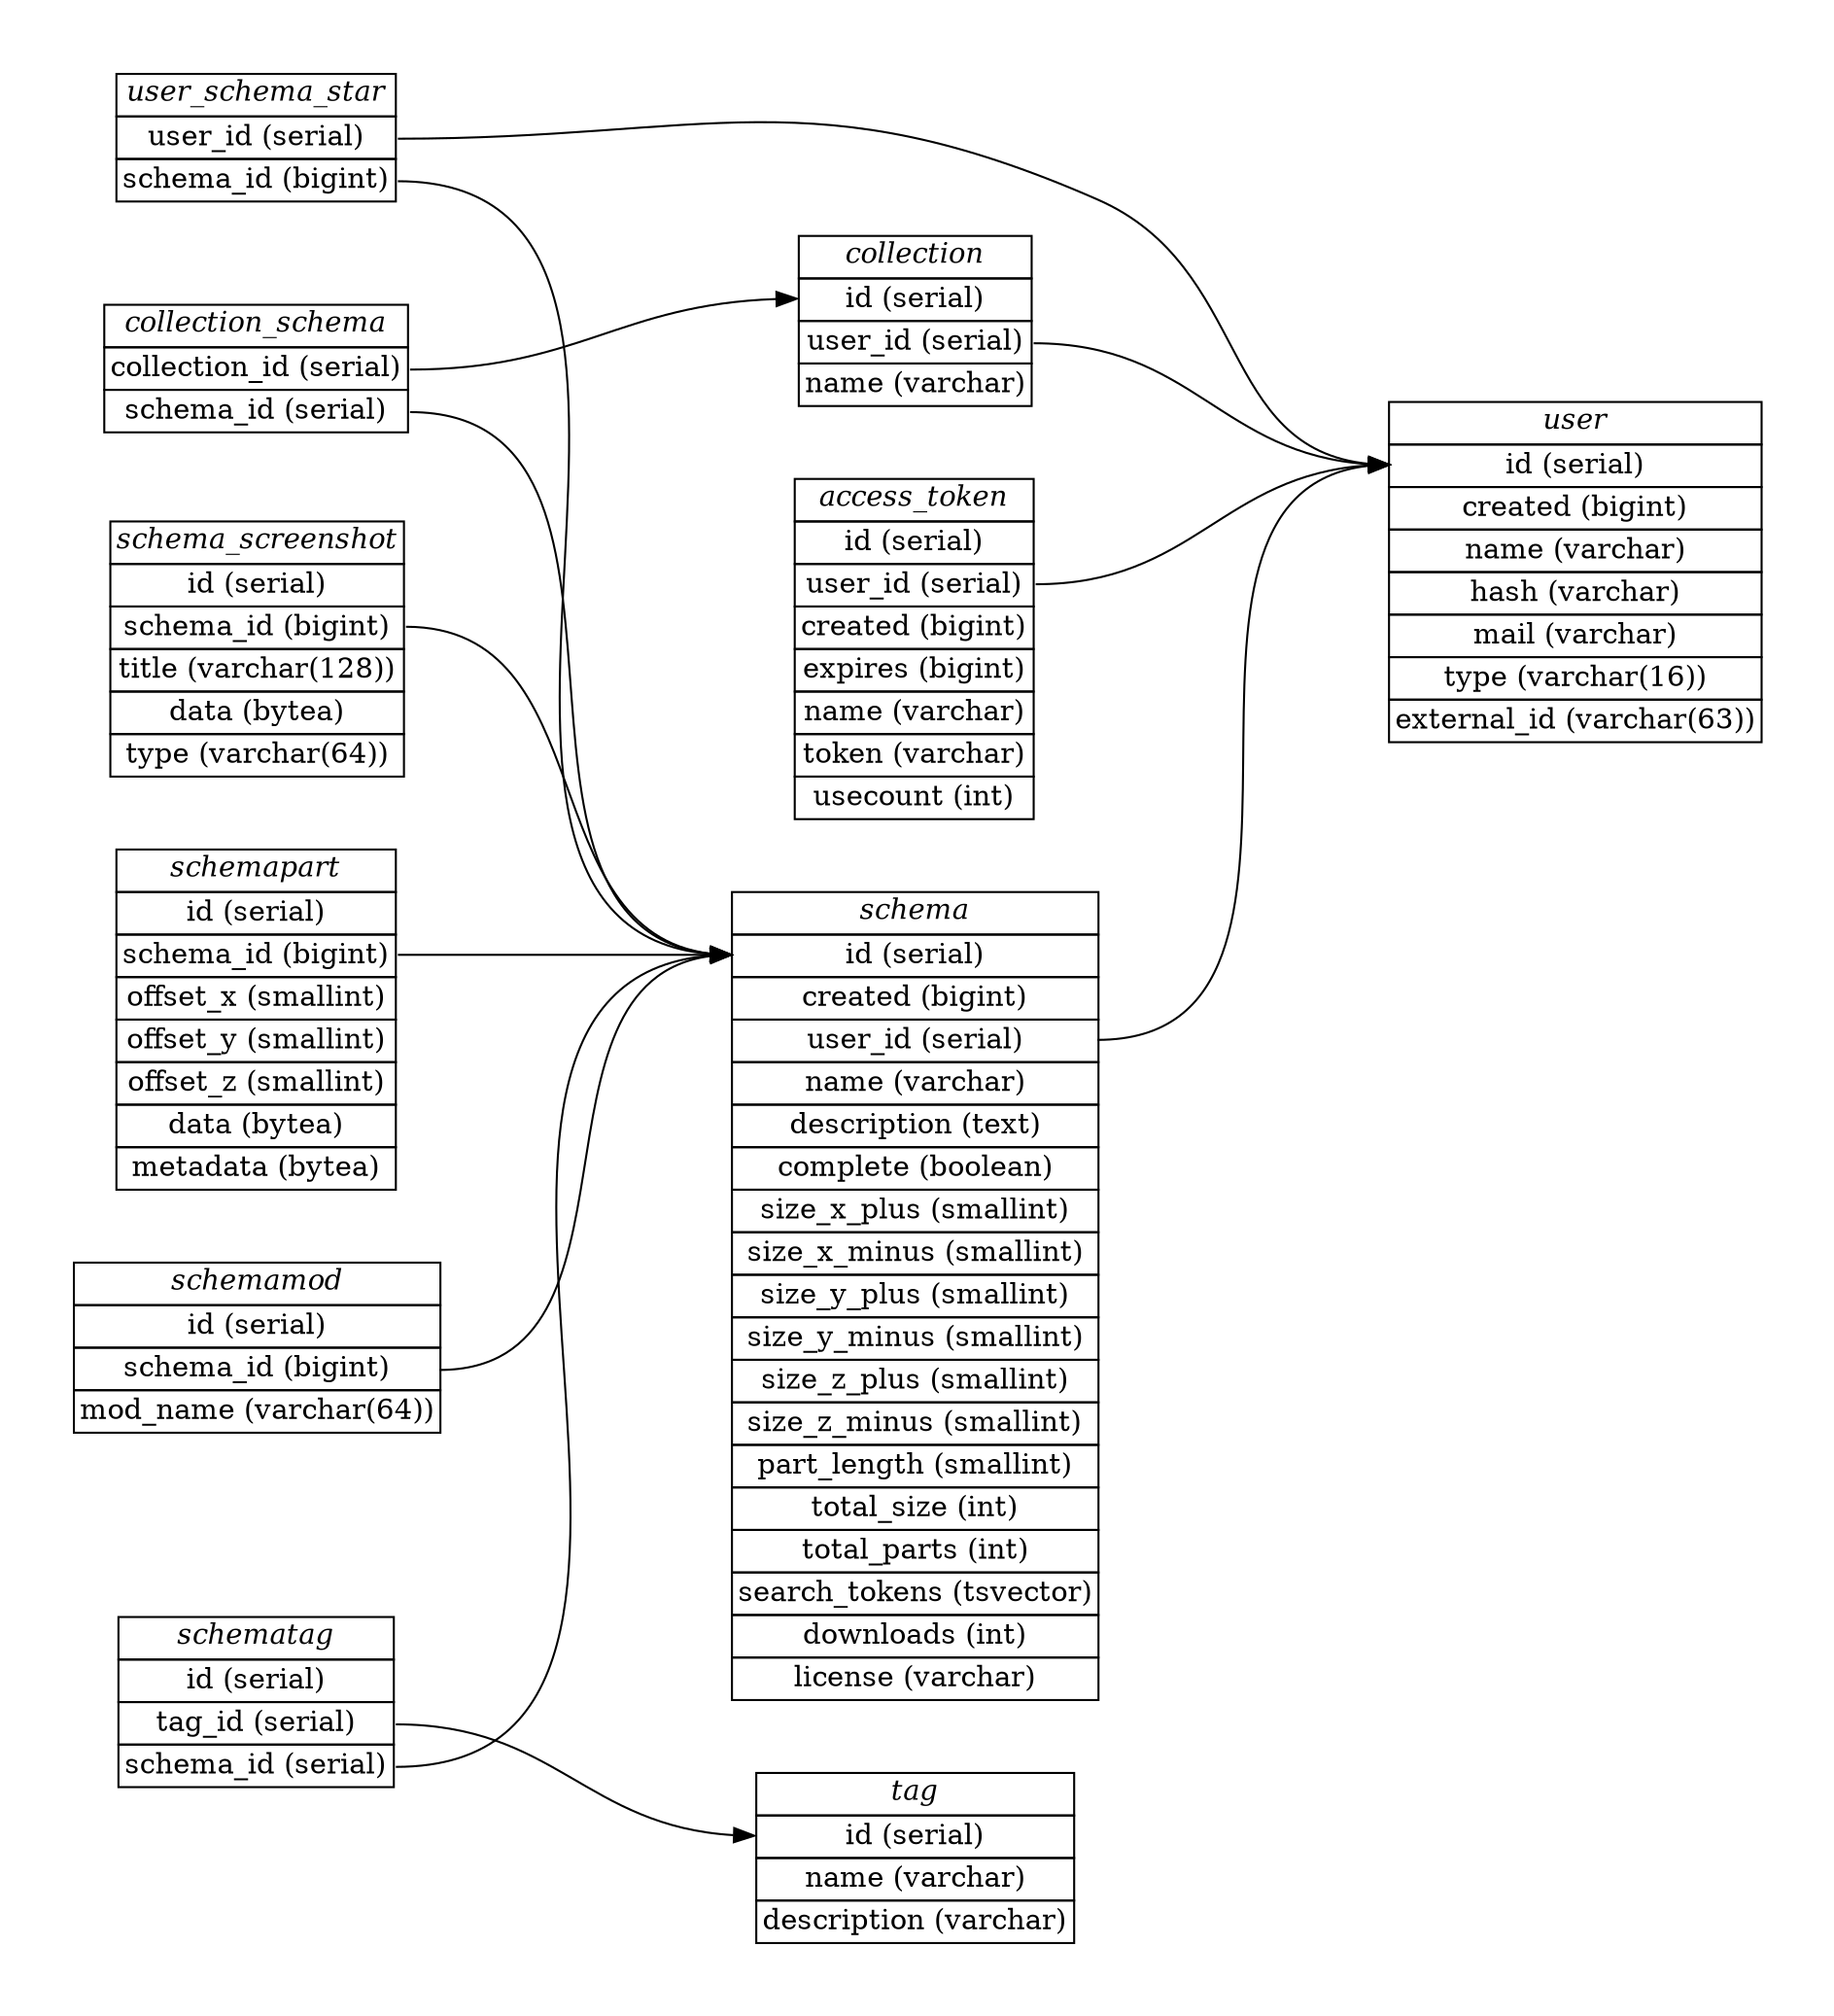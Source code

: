 digraph {
	graph [pad="0.5", nodesep="0.5", ranksep="2"];
	node [shape=plain]
	rankdir=LR;

	user [label=<
	<table border="0" cellborder="1" cellspacing="0">
	  <tr><td><i>user</i></td></tr>
	  <tr><td port="1">id (serial)</td></tr>
	  <tr><td port="2">created (bigint)</td></tr>
	  <tr><td port="3">name (varchar)</td></tr>
	  <tr><td port="4">hash (varchar)</td></tr>
	  <tr><td port="5">mail (varchar)</td></tr>
		<tr><td port="5b">type (varchar(16))</td></tr>
		<tr><td port="5c">external_id (varchar(63))</td></tr>
	</table>>];

	access_token [label=<
	<table border="0" cellborder="1" cellspacing="0">
	  <tr><td><i>access_token</i></td></tr>
	  <tr><td port="40">id (serial)</td></tr>
		<tr><td port="41">user_id (serial)</td></tr>
		<tr><td port="42">created (bigint)</td></tr>
		<tr><td port="43">expires (bigint)</td></tr>
	  <tr><td port="44">name (varchar)</td></tr>
		<tr><td port="45">token (varchar)</td></tr>
		<tr><td port="46">usecount (int)</td></tr>
	</table>>];


	schema [label=<
	<table border="0" cellborder="1" cellspacing="0">
	  <tr><td><i>schema</i></td></tr>
	  <tr><td port="6">id (serial)</td></tr>
	  <tr><td port="7">created (bigint)</td></tr>
	  <tr><td port="8">user_id (serial)</td></tr>
		<tr><td port="9">name (varchar)</td></tr>
	  <tr><td port="10">description (text)</td></tr>
	  <tr><td port="11">complete (boolean)</td></tr>
	  <tr><td port="12">size_x_plus (smallint)</td></tr>
	  <tr><td port="12a">size_x_minus (smallint)</td></tr>
	  <tr><td port="13">size_y_plus (smallint)</td></tr>
	  <tr><td port="13a">size_y_minus (smallint)</td></tr>
	  <tr><td port="14">size_z_plus (smallint)</td></tr>
	  <tr><td port="14a">size_z_minus (smallint)</td></tr>
	  <tr><td port="15">part_length (smallint)</td></tr>
	  <tr><td port="16">total_size (int)</td></tr>
	  <tr><td port="17">total_parts (int)</td></tr>
	  <tr><td port="18">search_tokens (tsvector)</td></tr>
	  <tr><td port="19">downloads (int)</td></tr>
		<tr><td port="20">license (varchar)</td></tr>
	</table>>];

	schemapart [label=<
	<table border="0" cellborder="1" cellspacing="0">
	  <tr><td><i>schemapart</i></td></tr>
	  <tr><td port="22">id (serial)</td></tr>
	  <tr><td port="23">schema_id (bigint)</td></tr>
	  <tr><td port="24">offset_x (smallint)</td></tr>
	  <tr><td port="25">offset_y (smallint)</td></tr>
	  <tr><td port="26">offset_z (smallint)</td></tr>
	  <tr><td port="27">data (bytea)</td></tr>
	  <tr><td port="28">metadata (bytea)</td></tr>
	</table>>];

	schemamod [label=<
	<table border="0" cellborder="1" cellspacing="0">
	  <tr><td><i>schemamod</i></td></tr>
	  <tr><td port="29">id (serial)</td></tr>
	  <tr><td port="30">schema_id (bigint)</td></tr>
	  <tr><td port="31">mod_name (varchar(64))</td></tr>
	</table>>];

	user_schema_star [label=<
	<table border="0" cellborder="1" cellspacing="0">
	  <tr><td><i>user_schema_star</i></td></tr>
	  <tr><td port="33">user_id (serial)</td></tr>
	  <tr><td port="34">schema_id (bigint)</td></tr>
	</table>>];

	schema_screenshot [label=<
	<table border="0" cellborder="1" cellspacing="0">
	  <tr><td><i>schema_screenshot</i></td></tr>
	  <tr><td port="35">id (serial)</td></tr>
	  <tr><td port="36">schema_id (bigint)</td></tr>
	  <tr><td port="37">title (varchar(128))</td></tr>
	  <tr><td port="38">data (bytea)</td></tr>
	  <tr><td port="39">type (varchar(64))</td></tr>
	</table>>];

	collection [label=<
	<table border="0" cellborder="1" cellspacing="0">
	  <tr><td><i>collection</i></td></tr>
		<tr><td port="50">id (serial)</td></tr>
	  <tr><td port="51">user_id (serial)</td></tr>
		<tr><td port="52">name (varchar)</td></tr>
	</table>>];

	collection_schema [label=<
		<table border="0" cellborder="1" cellspacing="0">
		<tr><td><i>collection_schema</i></td></tr>
		<tr><td port="61">collection_id (serial)</td></tr>
		<tr><td port="62">schema_id (serial)</td></tr>
	</table>>];

	tag [label=<
	<table border="0" cellborder="1" cellspacing="0">
		<tr><td><i>tag</i></td></tr>
		<tr><td port="70">id (serial)</td></tr>
		<tr><td port="71">name (varchar)</td></tr>
		<tr><td port="72">description (varchar)</td></tr>
	</table>>];

	schematag [label=<
	<table border="0" cellborder="1" cellspacing="0">
		<tr><td><i>schematag</i></td></tr>
		<tr><td port="80">id (serial)</td></tr>
		<tr><td port="81">tag_id (serial)</td></tr>
		<tr><td port="82">schema_id (serial)</td></tr>
	</table>>];

	schematag:81 -> tag:70;
	schematag:82 -> schema:6;
	collection_schema:62 -> schema:6;
	collection_schema:61 -> collection:50;
	collection:51 -> user:1;
	schema:8 -> user:1;
	access_token:41 -> user:1
	schemapart:23 -> schema:6;
	schemamod:30 -> schema:6;
	user_schema_star:33 -> user:1;
	user_schema_star:34 -> schema:6;
	schema_screenshot:36 -> schema:6;
}
